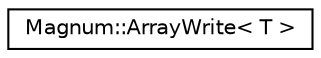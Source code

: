 digraph "圖形化之類別階層"
{
  edge [fontname="Helvetica",fontsize="10",labelfontname="Helvetica",labelfontsize="10"];
  node [fontname="Helvetica",fontsize="10",shape=record];
  rankdir="LR";
  Node1 [label="Magnum::ArrayWrite\< T \>",height=0.2,width=0.4,color="black", fillcolor="white", style="filled",URL="$class_magnum_1_1_array_write.html"];
}
